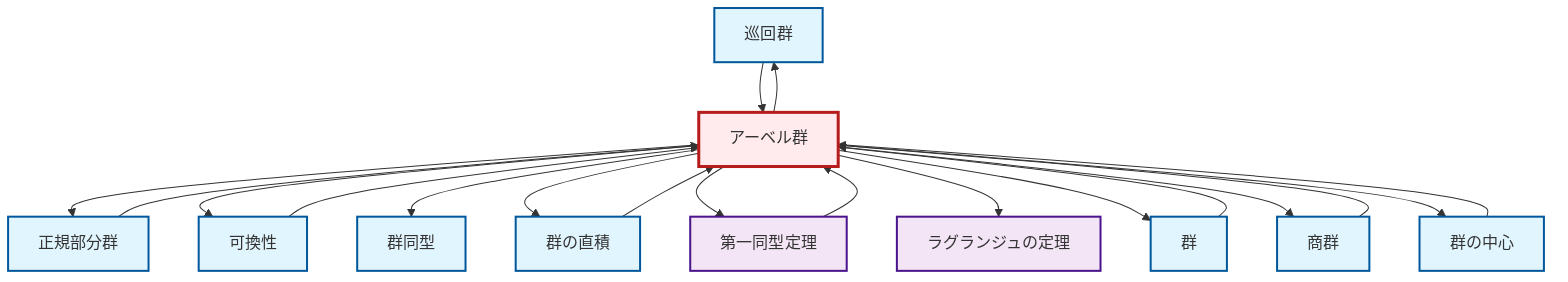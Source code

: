 graph TD
    classDef definition fill:#e1f5fe,stroke:#01579b,stroke-width:2px
    classDef theorem fill:#f3e5f5,stroke:#4a148c,stroke-width:2px
    classDef axiom fill:#fff3e0,stroke:#e65100,stroke-width:2px
    classDef example fill:#e8f5e9,stroke:#1b5e20,stroke-width:2px
    classDef current fill:#ffebee,stroke:#b71c1c,stroke-width:3px
    def-cyclic-group["巡回群"]:::definition
    thm-lagrange["ラグランジュの定理"]:::theorem
    thm-first-isomorphism["第一同型定理"]:::theorem
    def-direct-product["群の直積"]:::definition
    def-isomorphism["群同型"]:::definition
    def-group["群"]:::definition
    def-quotient-group["商群"]:::definition
    def-commutativity["可換性"]:::definition
    def-abelian-group["アーベル群"]:::definition
    def-center-of-group["群の中心"]:::definition
    def-normal-subgroup["正規部分群"]:::definition
    def-abelian-group --> def-normal-subgroup
    def-abelian-group --> def-cyclic-group
    def-commutativity --> def-abelian-group
    def-abelian-group --> def-commutativity
    def-center-of-group --> def-abelian-group
    def-abelian-group --> def-isomorphism
    def-cyclic-group --> def-abelian-group
    def-abelian-group --> def-direct-product
    def-normal-subgroup --> def-abelian-group
    def-group --> def-abelian-group
    def-direct-product --> def-abelian-group
    def-abelian-group --> thm-first-isomorphism
    def-quotient-group --> def-abelian-group
    thm-first-isomorphism --> def-abelian-group
    def-abelian-group --> thm-lagrange
    def-abelian-group --> def-group
    def-abelian-group --> def-quotient-group
    def-abelian-group --> def-center-of-group
    class def-abelian-group current